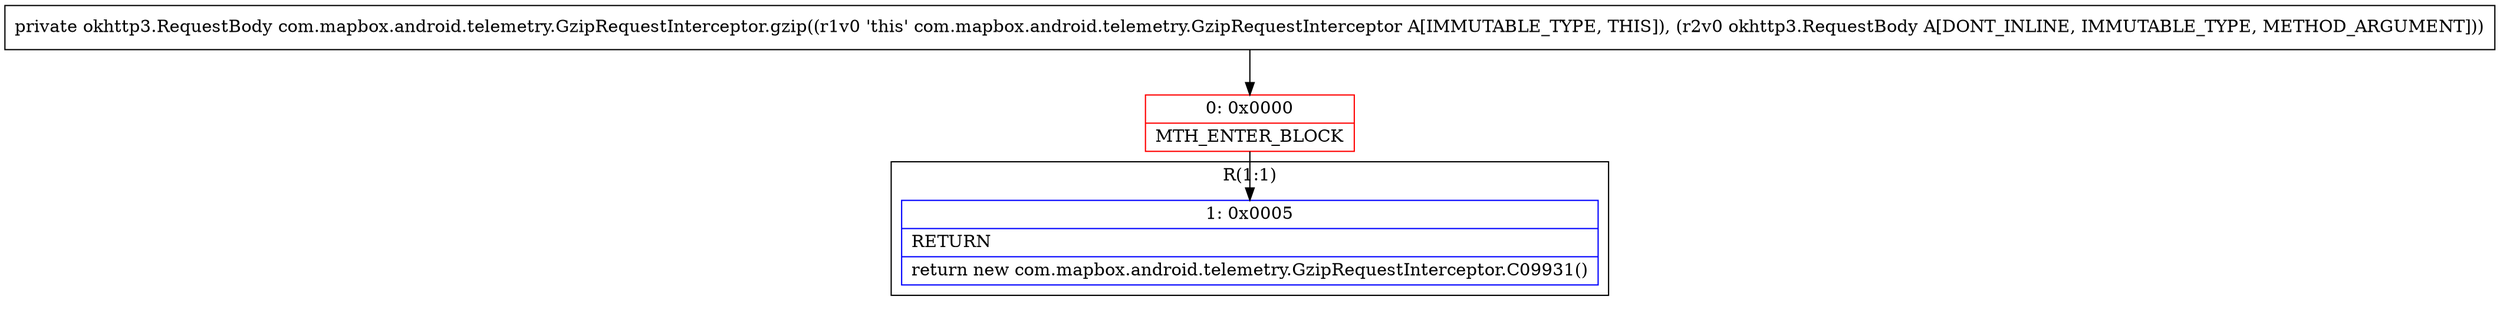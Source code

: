 digraph "CFG forcom.mapbox.android.telemetry.GzipRequestInterceptor.gzip(Lokhttp3\/RequestBody;)Lokhttp3\/RequestBody;" {
subgraph cluster_Region_1059357010 {
label = "R(1:1)";
node [shape=record,color=blue];
Node_1 [shape=record,label="{1\:\ 0x0005|RETURN\l|return new com.mapbox.android.telemetry.GzipRequestInterceptor.C09931()\l}"];
}
Node_0 [shape=record,color=red,label="{0\:\ 0x0000|MTH_ENTER_BLOCK\l}"];
MethodNode[shape=record,label="{private okhttp3.RequestBody com.mapbox.android.telemetry.GzipRequestInterceptor.gzip((r1v0 'this' com.mapbox.android.telemetry.GzipRequestInterceptor A[IMMUTABLE_TYPE, THIS]), (r2v0 okhttp3.RequestBody A[DONT_INLINE, IMMUTABLE_TYPE, METHOD_ARGUMENT])) }"];
MethodNode -> Node_0;
Node_0 -> Node_1;
}

